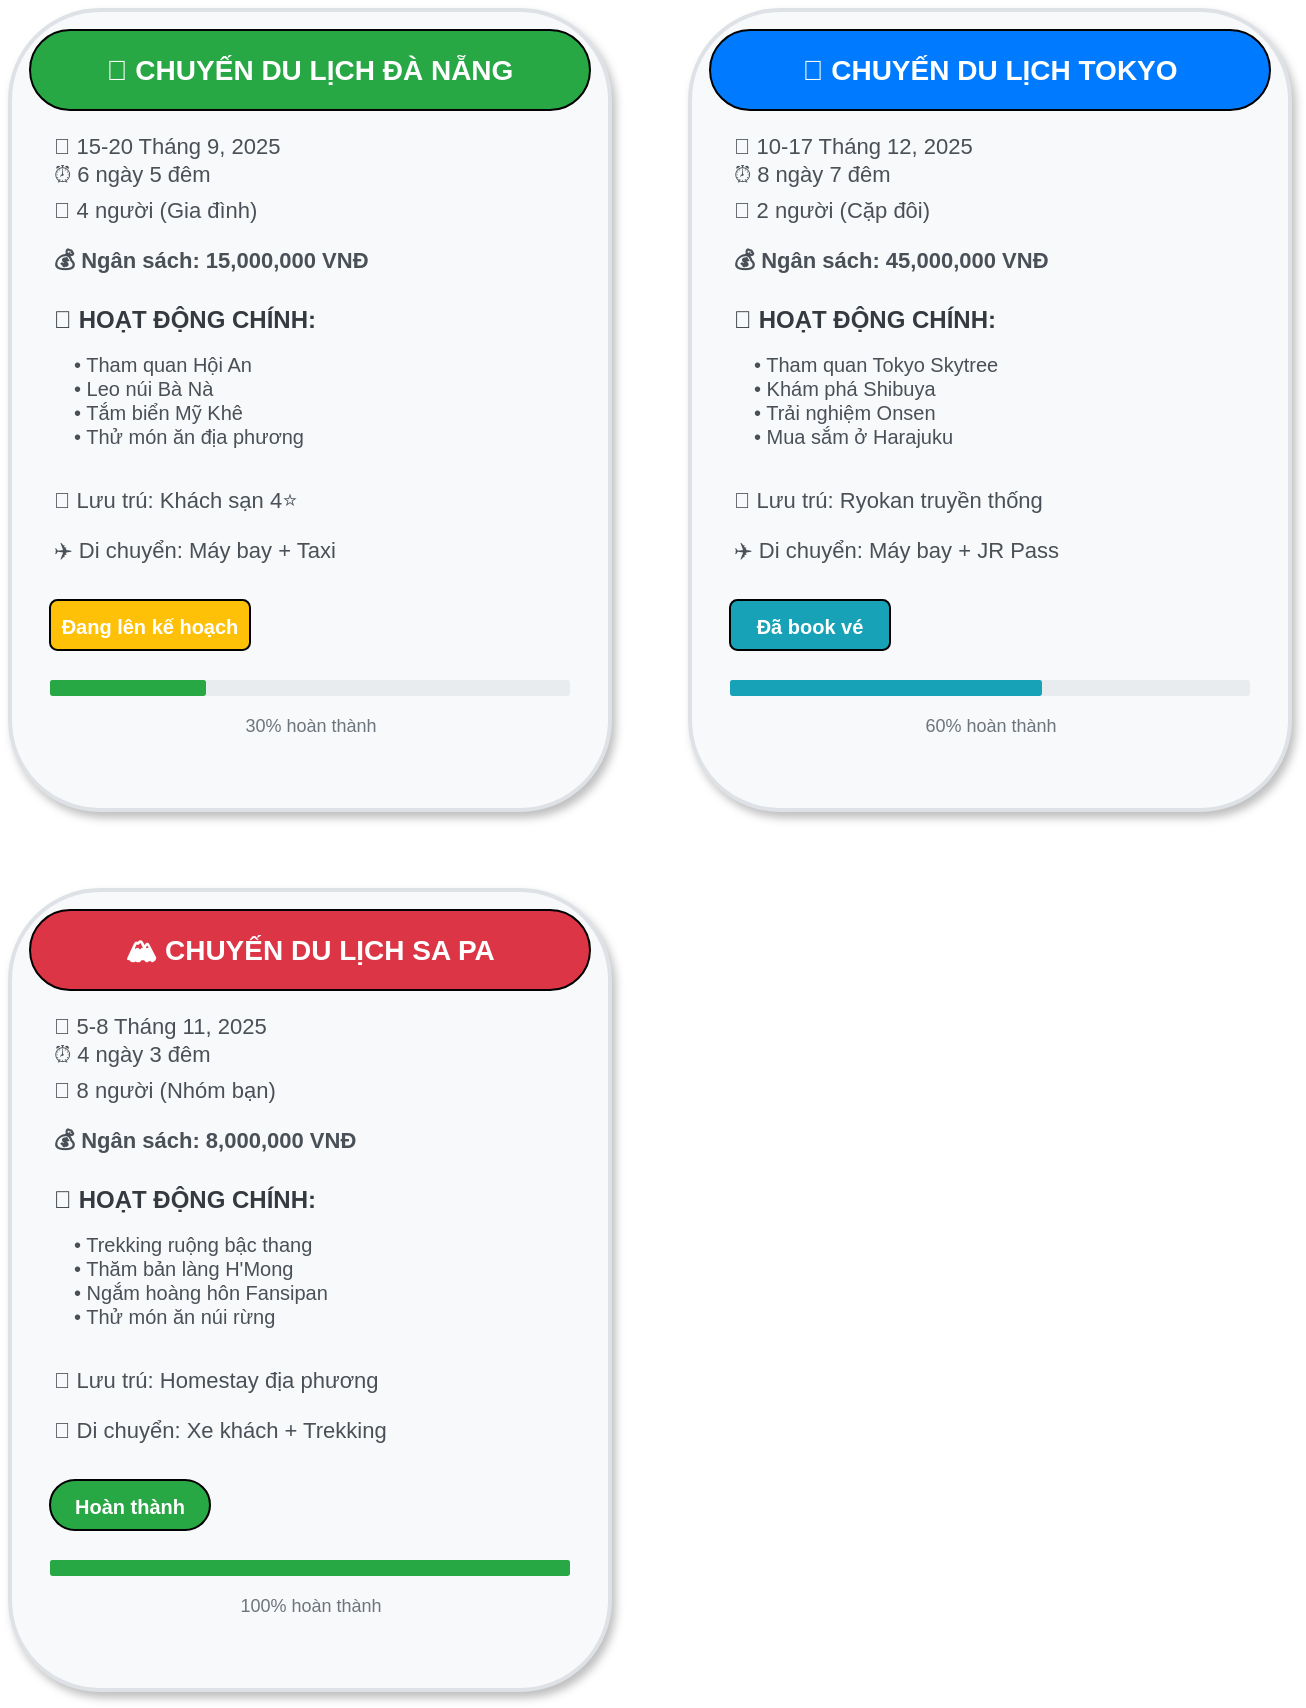 <mxfile>
    <diagram id="8wf-GHOxeMKhKARkR3h8" name="Page-1">
        <mxGraphModel dx="761" dy="496" grid="1" gridSize="10" guides="1" tooltips="1" connect="1" arrows="1" fold="1" page="1" pageScale="1" pageWidth="827" pageHeight="1169" math="0" shadow="0">
            <root>
                <mxCell id="0"/>
                <mxCell id="1" parent="0"/>
                <mxCell id="card1" value="" style="rounded=1;whiteSpace=wrap;html=1;fillColor=#f8f9fa;strokeColor=#dee2e6;strokeWidth=2;shadow=1;" parent="1" vertex="1">
                    <mxGeometry x="40" y="40" width="300" height="400" as="geometry"/>
                </mxCell>
                <mxCell id="header1" value="🌴 CHUYẾN DU LỊCH ĐÀ NẴNG" style="rounded=1;whiteSpace=wrap;html=1;fillColor=#28a745;fontColor=white;fontSize=14;fontStyle=1;arcSize=50;" parent="1" vertex="1">
                    <mxGeometry x="50" y="50" width="280" height="40" as="geometry"/>
                </mxCell>
                <mxCell id="date1" value="📅 15-20 Tháng 9, 2025&#xa;⏰ 6 ngày 5 đêm" style="text;html=1;align=left;verticalAlign=middle;fontSize=11;fontColor=#495057;" parent="1" vertex="1">
                    <mxGeometry x="60" y="100" width="260" height="30" as="geometry"/>
                </mxCell>
                <mxCell id="people1" value="👥 4 người (Gia đình)" style="text;html=1;align=left;verticalAlign=middle;fontSize=11;fontColor=#495057;" parent="1" vertex="1">
                    <mxGeometry x="60" y="130" width="260" height="20" as="geometry"/>
                </mxCell>
                <mxCell id="budget1" value="💰 Ngân sách: 15,000,000 VNĐ" style="text;html=1;align=left;verticalAlign=middle;fontSize=11;fontColor=#495057;fontStyle=1;" parent="1" vertex="1">
                    <mxGeometry x="60" y="155" width="260" height="20" as="geometry"/>
                </mxCell>
                <mxCell id="activities1" value="🎯 HOẠT ĐỘNG CHÍNH:" style="text;html=1;align=left;verticalAlign=middle;fontSize=12;fontStyle=1;fontColor=#343a40;" parent="1" vertex="1">
                    <mxGeometry x="60" y="185" width="260" height="20" as="geometry"/>
                </mxCell>
                <mxCell id="activity_list1" value="• Tham quan Hội An&#xa;• Leo núi Bà Nà&#xa;• Tắm biển Mỹ Khê&#xa;• Thử món ăn địa phương" style="text;html=1;align=left;verticalAlign=top;fontSize=10;fontColor=#495057;" parent="1" vertex="1">
                    <mxGeometry x="70" y="205" width="250" height="60" as="geometry"/>
                </mxCell>
                <mxCell id="hotel1" value="🏨 Lưu trú: Khách sạn 4⭐" style="text;html=1;align=left;verticalAlign=middle;fontSize=11;fontColor=#495057;" parent="1" vertex="1">
                    <mxGeometry x="60" y="275" width="260" height="20" as="geometry"/>
                </mxCell>
                <mxCell id="transport1" value="✈️ Di chuyển: Máy bay + Taxi" style="text;html=1;align=left;verticalAlign=middle;fontSize=11;fontColor=#495057;" parent="1" vertex="1">
                    <mxGeometry x="60" y="300" width="260" height="20" as="geometry"/>
                </mxCell>
                <mxCell id="status1" value="Đang lên kế hoạch" style="rounded=1;whiteSpace=wrap;html=1;fillColor=#ffc107;fontColor=white;fontSize=10;fontStyle=1;" parent="1" vertex="1">
                    <mxGeometry x="60" y="335" width="100" height="25" as="geometry"/>
                </mxCell>
                <mxCell id="progress_bg1" value="" style="rounded=1;whiteSpace=wrap;html=1;fillColor=#e9ecef;strokeColor=none;" parent="1" vertex="1">
                    <mxGeometry x="60" y="375" width="260" height="8" as="geometry"/>
                </mxCell>
                <mxCell id="progress_fill1" value="" style="rounded=1;whiteSpace=wrap;html=1;fillColor=#28a745;strokeColor=none;" parent="1" vertex="1">
                    <mxGeometry x="60" y="375" width="78" height="8" as="geometry"/>
                </mxCell>
                <mxCell id="progress_text1" value="30% hoàn thành" style="text;html=1;align=center;verticalAlign=middle;fontSize=9;fontColor=#6c757d;" parent="1" vertex="1">
                    <mxGeometry x="60" y="390" width="260" height="15" as="geometry"/>
                </mxCell>
                <mxCell id="card2" value="" style="rounded=1;whiteSpace=wrap;html=1;fillColor=#f8f9fa;strokeColor=#dee2e6;strokeWidth=2;shadow=1;" parent="1" vertex="1">
                    <mxGeometry x="380" y="40" width="300" height="400" as="geometry"/>
                </mxCell>
                <mxCell id="header2" value="🗾 CHUYẾN DU LỊCH TOKYO" style="rounded=1;whiteSpace=wrap;html=1;fillColor=#007bff;fontColor=white;fontSize=14;fontStyle=1;arcSize=50;" parent="1" vertex="1">
                    <mxGeometry x="390" y="50" width="280" height="40" as="geometry"/>
                </mxCell>
                <mxCell id="date2" value="📅 10-17 Tháng 12, 2025&#xa;⏰ 8 ngày 7 đêm" style="text;html=1;align=left;verticalAlign=middle;fontSize=11;fontColor=#495057;" parent="1" vertex="1">
                    <mxGeometry x="400" y="100" width="260" height="30" as="geometry"/>
                </mxCell>
                <mxCell id="people2" value="👥 2 người (Cặp đôi)" style="text;html=1;align=left;verticalAlign=middle;fontSize=11;fontColor=#495057;" parent="1" vertex="1">
                    <mxGeometry x="400" y="130" width="260" height="20" as="geometry"/>
                </mxCell>
                <mxCell id="budget2" value="💰 Ngân sách: 45,000,000 VNĐ" style="text;html=1;align=left;verticalAlign=middle;fontSize=11;fontColor=#495057;fontStyle=1;" parent="1" vertex="1">
                    <mxGeometry x="400" y="155" width="260" height="20" as="geometry"/>
                </mxCell>
                <mxCell id="activities2" value="🎯 HOẠT ĐỘNG CHÍNH:" style="text;html=1;align=left;verticalAlign=middle;fontSize=12;fontStyle=1;fontColor=#343a40;" parent="1" vertex="1">
                    <mxGeometry x="400" y="185" width="260" height="20" as="geometry"/>
                </mxCell>
                <mxCell id="activity_list2" value="• Tham quan Tokyo Skytree&#xa;• Khám phá Shibuya&#xa;• Trải nghiệm Onsen&#xa;• Mua sắm ở Harajuku" style="text;html=1;align=left;verticalAlign=top;fontSize=10;fontColor=#495057;" parent="1" vertex="1">
                    <mxGeometry x="410" y="205" width="250" height="60" as="geometry"/>
                </mxCell>
                <mxCell id="hotel2" value="🏨 Lưu trú: Ryokan truyền thống" style="text;html=1;align=left;verticalAlign=middle;fontSize=11;fontColor=#495057;" parent="1" vertex="1">
                    <mxGeometry x="400" y="275" width="260" height="20" as="geometry"/>
                </mxCell>
                <mxCell id="transport2" value="✈️ Di chuyển: Máy bay + JR Pass" style="text;html=1;align=left;verticalAlign=middle;fontSize=11;fontColor=#495057;" parent="1" vertex="1">
                    <mxGeometry x="400" y="300" width="260" height="20" as="geometry"/>
                </mxCell>
                <mxCell id="status2" value="Đã book vé" style="rounded=1;whiteSpace=wrap;html=1;fillColor=#17a2b8;fontColor=white;fontSize=10;fontStyle=1;" parent="1" vertex="1">
                    <mxGeometry x="400" y="335" width="80" height="25" as="geometry"/>
                </mxCell>
                <mxCell id="progress_bg2" value="" style="rounded=1;whiteSpace=wrap;html=1;fillColor=#e9ecef;strokeColor=none;" parent="1" vertex="1">
                    <mxGeometry x="400" y="375" width="260" height="8" as="geometry"/>
                </mxCell>
                <mxCell id="progress_fill2" value="" style="rounded=1;whiteSpace=wrap;html=1;fillColor=#17a2b8;strokeColor=none;" parent="1" vertex="1">
                    <mxGeometry x="400" y="375" width="156" height="8" as="geometry"/>
                </mxCell>
                <mxCell id="progress_text2" value="60% hoàn thành" style="text;html=1;align=center;verticalAlign=middle;fontSize=9;fontColor=#6c757d;" parent="1" vertex="1">
                    <mxGeometry x="400" y="390" width="260" height="15" as="geometry"/>
                </mxCell>
                <mxCell id="card3" value="" style="rounded=1;whiteSpace=wrap;html=1;fillColor=#f8f9fa;strokeColor=#dee2e6;strokeWidth=2;shadow=1;" parent="1" vertex="1">
                    <mxGeometry x="40" y="480" width="300" height="400" as="geometry"/>
                </mxCell>
                <mxCell id="header3" value="🏔️ CHUYẾN DU LỊCH SA PA" style="rounded=1;whiteSpace=wrap;html=1;fillColor=#dc3545;fontColor=white;fontSize=14;fontStyle=1;arcSize=50;" parent="1" vertex="1">
                    <mxGeometry x="50" y="490" width="280" height="40" as="geometry"/>
                </mxCell>
                <mxCell id="date3" value="📅 5-8 Tháng 11, 2025&#xa;⏰ 4 ngày 3 đêm" style="text;html=1;align=left;verticalAlign=middle;fontSize=11;fontColor=#495057;" parent="1" vertex="1">
                    <mxGeometry x="60" y="540" width="260" height="30" as="geometry"/>
                </mxCell>
                <mxCell id="people3" value="👥 8 người (Nhóm bạn)" style="text;html=1;align=left;verticalAlign=middle;fontSize=11;fontColor=#495057;" parent="1" vertex="1">
                    <mxGeometry x="60" y="570" width="260" height="20" as="geometry"/>
                </mxCell>
                <mxCell id="budget3" value="💰 Ngân sách: 8,000,000 VNĐ" style="text;html=1;align=left;verticalAlign=middle;fontSize=11;fontColor=#495057;fontStyle=1;" parent="1" vertex="1">
                    <mxGeometry x="60" y="595" width="260" height="20" as="geometry"/>
                </mxCell>
                <mxCell id="activities3" value="🎯 HOẠT ĐỘNG CHÍNH:" style="text;html=1;align=left;verticalAlign=middle;fontSize=12;fontStyle=1;fontColor=#343a40;" parent="1" vertex="1">
                    <mxGeometry x="60" y="625" width="260" height="20" as="geometry"/>
                </mxCell>
                <mxCell id="activity_list3" value="• Trekking ruộng bậc thang&#xa;• Thăm bản làng H&#39;Mong&#xa;• Ngắm hoàng hôn Fansipan&#xa;• Thử món ăn núi rừng" style="text;html=1;align=left;verticalAlign=top;fontSize=10;fontColor=#495057;" parent="1" vertex="1">
                    <mxGeometry x="70" y="645" width="250" height="60" as="geometry"/>
                </mxCell>
                <mxCell id="hotel3" value="🏨 Lưu trú: Homestay địa phương" style="text;html=1;align=left;verticalAlign=middle;fontSize=11;fontColor=#495057;" parent="1" vertex="1">
                    <mxGeometry x="60" y="715" width="260" height="20" as="geometry"/>
                </mxCell>
                <mxCell id="transport3" value="🚌 Di chuyển: Xe khách + Trekking" style="text;html=1;align=left;verticalAlign=middle;fontSize=11;fontColor=#495057;" parent="1" vertex="1">
                    <mxGeometry x="60" y="740" width="260" height="20" as="geometry"/>
                </mxCell>
                <mxCell id="status3" value="Hoàn thành" style="rounded=1;whiteSpace=wrap;html=1;fillColor=#28a745;fontColor=white;fontSize=10;fontStyle=1;arcSize=50;" parent="1" vertex="1">
                    <mxGeometry x="60" y="775" width="80" height="25" as="geometry"/>
                </mxCell>
                <mxCell id="progress_bg3" value="" style="rounded=1;whiteSpace=wrap;html=1;fillColor=#e9ecef;strokeColor=none;" parent="1" vertex="1">
                    <mxGeometry x="60" y="815" width="260" height="8" as="geometry"/>
                </mxCell>
                <mxCell id="progress_fill3" value="" style="rounded=1;whiteSpace=wrap;html=1;fillColor=#28a745;strokeColor=none;" parent="1" vertex="1">
                    <mxGeometry x="60" y="815" width="260" height="8" as="geometry"/>
                </mxCell>
                <mxCell id="progress_text3" value="100% hoàn thành" style="text;html=1;align=center;verticalAlign=middle;fontSize=9;fontColor=#6c757d;" parent="1" vertex="1">
                    <mxGeometry x="60" y="830" width="260" height="15" as="geometry"/>
                </mxCell>
            </root>
        </mxGraphModel>
    </diagram>
</mxfile>